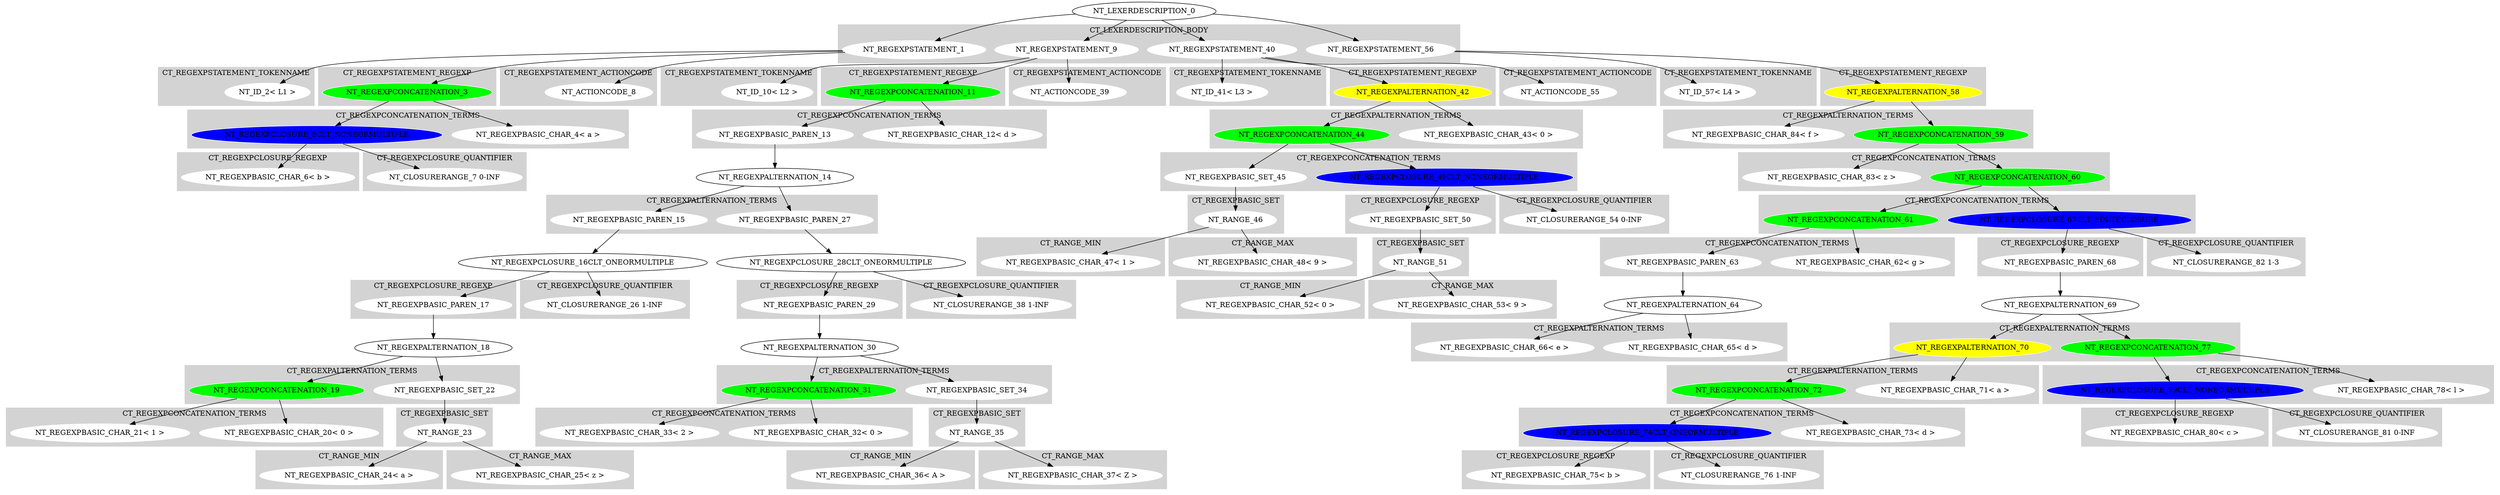digraph {

subgraph cluster0 {
 node [style=filled,color=white];
 style=filled;
 color=lightgrey;
 label = "CT_LEXERDESCRIPTION_BODY";

"NT_REGEXPSTATEMENT_1"
"NT_REGEXPSTATEMENT_9"
"NT_REGEXPSTATEMENT_40"
"NT_REGEXPSTATEMENT_56"
}
"NT_LEXERDESCRIPTION_0"->"NT_REGEXPSTATEMENT_1"
subgraph cluster1 {
 node [style=filled,color=white];
 style=filled;
 color=lightgrey;
 label = "CT_REGEXPSTATEMENT_TOKENNAME";

"NT_ID_2< L1 >"
}
subgraph cluster2 {
 node [style=filled,color=white];
 style=filled;
 color=lightgrey;
 label = "CT_REGEXPSTATEMENT_REGEXP";

"NT_REGEXPCONCATENATION_3"
 [fillcolor = green]
}
subgraph cluster3 {
 node [style=filled,color=white];
 style=filled;
 color=lightgrey;
 label = "CT_REGEXPSTATEMENT_ACTIONCODE";

"NT_ACTIONCODE_8"
}
subgraph cluster4 {
 node [style=filled,color=white];
 style=filled;
 color=lightgrey;
 label = "CT_REGEXPSTATEMENT_TOKENNAME";

}
"NT_REGEXPSTATEMENT_1"->"NT_ID_2< L1 >"
"NT_REGEXPSTATEMENT_1"->"NT_REGEXPCONCATENATION_3"
subgraph cluster5 {
 node [style=filled,color=white];
 style=filled;
 color=lightgrey;
 label = "CT_REGEXPCONCATENATION_TERMS";

"NT_REGEXPBASIC_CHAR_4< a >"
"NT_REGEXPCLOSURE_5CLT_NONEORMULTIPLE"
 [fillcolor = blue]
}
"NT_REGEXPCONCATENATION_3"->"NT_REGEXPBASIC_CHAR_4< a >"
"NT_REGEXPCONCATENATION_3"->"NT_REGEXPCLOSURE_5CLT_NONEORMULTIPLE"
subgraph cluster6 {
 node [style=filled,color=white];
 style=filled;
 color=lightgrey;
 label = "CT_REGEXPCLOSURE_REGEXP";

"NT_REGEXPBASIC_CHAR_6< b >"
}
subgraph cluster7 {
 node [style=filled,color=white];
 style=filled;
 color=lightgrey;
 label = "CT_REGEXPCLOSURE_QUANTIFIER";

"NT_CLOSURERANGE_7 0-INF"
}
"NT_REGEXPCLOSURE_5CLT_NONEORMULTIPLE"->"NT_REGEXPBASIC_CHAR_6< b >"
"NT_REGEXPCLOSURE_5CLT_NONEORMULTIPLE"->"NT_CLOSURERANGE_7 0-INF"
"NT_REGEXPSTATEMENT_1"->"NT_ACTIONCODE_8"
"NT_LEXERDESCRIPTION_0"->"NT_REGEXPSTATEMENT_9"
subgraph cluster8 {
 node [style=filled,color=white];
 style=filled;
 color=lightgrey;
 label = "CT_REGEXPSTATEMENT_TOKENNAME";

"NT_ID_10< L2 >"
}
subgraph cluster9 {
 node [style=filled,color=white];
 style=filled;
 color=lightgrey;
 label = "CT_REGEXPSTATEMENT_REGEXP";

"NT_REGEXPCONCATENATION_11"
 [fillcolor = green]
}
subgraph cluster10 {
 node [style=filled,color=white];
 style=filled;
 color=lightgrey;
 label = "CT_REGEXPSTATEMENT_ACTIONCODE";

"NT_ACTIONCODE_39"
}
subgraph cluster11 {
 node [style=filled,color=white];
 style=filled;
 color=lightgrey;
 label = "CT_REGEXPSTATEMENT_TOKENNAME";

}
"NT_REGEXPSTATEMENT_9"->"NT_ID_10< L2 >"
"NT_REGEXPSTATEMENT_9"->"NT_REGEXPCONCATENATION_11"
subgraph cluster12 {
 node [style=filled,color=white];
 style=filled;
 color=lightgrey;
 label = "CT_REGEXPCONCATENATION_TERMS";

"NT_REGEXPBASIC_CHAR_12< d >"
"NT_REGEXPBASIC_PAREN_13"
}
"NT_REGEXPCONCATENATION_11"->"NT_REGEXPBASIC_CHAR_12< d >"
"NT_REGEXPCONCATENATION_11"->"NT_REGEXPBASIC_PAREN_13"
subgraph cluster13 {
 node [style=filled,color=white];
 style=filled;
 color=lightgrey;
 label = "CT_RGEXPBASIC_PAREN";

}
"NT_REGEXPBASIC_PAREN_13"->"NT_REGEXPALTERNATION_14"
subgraph cluster14 {
 node [style=filled,color=white];
 style=filled;
 color=lightgrey;
 label = "CT_REGEXPALTERNATION_TERMS";

"NT_REGEXPBASIC_PAREN_15"
"NT_REGEXPBASIC_PAREN_27"
}
"NT_REGEXPALTERNATION_14"->"NT_REGEXPBASIC_PAREN_15"
subgraph cluster15 {
 node [style=filled,color=white];
 style=filled;
 color=lightgrey;
 label = "CT_RGEXPBASIC_PAREN";

}
"NT_REGEXPBASIC_PAREN_15"->"NT_REGEXPCLOSURE_16CLT_ONEORMULTIPLE"
subgraph cluster16 {
 node [style=filled,color=white];
 style=filled;
 color=lightgrey;
 label = "CT_REGEXPCLOSURE_REGEXP";

"NT_REGEXPBASIC_PAREN_17"
}
subgraph cluster17 {
 node [style=filled,color=white];
 style=filled;
 color=lightgrey;
 label = "CT_REGEXPCLOSURE_QUANTIFIER";

"NT_CLOSURERANGE_26 1-INF"
}
"NT_REGEXPCLOSURE_16CLT_ONEORMULTIPLE"->"NT_REGEXPBASIC_PAREN_17"
subgraph cluster18 {
 node [style=filled,color=white];
 style=filled;
 color=lightgrey;
 label = "CT_RGEXPBASIC_PAREN";

}
"NT_REGEXPBASIC_PAREN_17"->"NT_REGEXPALTERNATION_18"
subgraph cluster19 {
 node [style=filled,color=white];
 style=filled;
 color=lightgrey;
 label = "CT_REGEXPALTERNATION_TERMS";

"NT_REGEXPCONCATENATION_19"
 [fillcolor = green]"NT_REGEXPBASIC_SET_22"
}
"NT_REGEXPALTERNATION_18"->"NT_REGEXPCONCATENATION_19"
subgraph cluster20 {
 node [style=filled,color=white];
 style=filled;
 color=lightgrey;
 label = "CT_REGEXPCONCATENATION_TERMS";

"NT_REGEXPBASIC_CHAR_20< 0 >"
"NT_REGEXPBASIC_CHAR_21< 1 >"
}
"NT_REGEXPCONCATENATION_19"->"NT_REGEXPBASIC_CHAR_20< 0 >"
"NT_REGEXPCONCATENATION_19"->"NT_REGEXPBASIC_CHAR_21< 1 >"
"NT_REGEXPALTERNATION_18"->"NT_REGEXPBASIC_SET_22"
subgraph cluster21 {
 node [style=filled,color=white];
 style=filled;
 color=lightgrey;
 label = "CT_REGEXPBASIC_SET";

"NT_RANGE_23"
}
"NT_REGEXPBASIC_SET_22"->"NT_RANGE_23"
subgraph cluster22 {
 node [style=filled,color=white];
 style=filled;
 color=lightgrey;
 label = "CT_RANGE_MIN";

"NT_REGEXPBASIC_CHAR_24< a >"
}
subgraph cluster23 {
 node [style=filled,color=white];
 style=filled;
 color=lightgrey;
 label = "CT_RANGE_MAX";

"NT_REGEXPBASIC_CHAR_25< z >"
}
"NT_RANGE_23"->"NT_REGEXPBASIC_CHAR_24< a >"
"NT_RANGE_23"->"NT_REGEXPBASIC_CHAR_25< z >"
"NT_REGEXPCLOSURE_16CLT_ONEORMULTIPLE"->"NT_CLOSURERANGE_26 1-INF"
"NT_REGEXPALTERNATION_14"->"NT_REGEXPBASIC_PAREN_27"
subgraph cluster24 {
 node [style=filled,color=white];
 style=filled;
 color=lightgrey;
 label = "CT_RGEXPBASIC_PAREN";

}
"NT_REGEXPBASIC_PAREN_27"->"NT_REGEXPCLOSURE_28CLT_ONEORMULTIPLE"
subgraph cluster25 {
 node [style=filled,color=white];
 style=filled;
 color=lightgrey;
 label = "CT_REGEXPCLOSURE_REGEXP";

"NT_REGEXPBASIC_PAREN_29"
}
subgraph cluster26 {
 node [style=filled,color=white];
 style=filled;
 color=lightgrey;
 label = "CT_REGEXPCLOSURE_QUANTIFIER";

"NT_CLOSURERANGE_38 1-INF"
}
"NT_REGEXPCLOSURE_28CLT_ONEORMULTIPLE"->"NT_REGEXPBASIC_PAREN_29"
subgraph cluster27 {
 node [style=filled,color=white];
 style=filled;
 color=lightgrey;
 label = "CT_RGEXPBASIC_PAREN";

}
"NT_REGEXPBASIC_PAREN_29"->"NT_REGEXPALTERNATION_30"
subgraph cluster28 {
 node [style=filled,color=white];
 style=filled;
 color=lightgrey;
 label = "CT_REGEXPALTERNATION_TERMS";

"NT_REGEXPCONCATENATION_31"
 [fillcolor = green]"NT_REGEXPBASIC_SET_34"
}
"NT_REGEXPALTERNATION_30"->"NT_REGEXPCONCATENATION_31"
subgraph cluster29 {
 node [style=filled,color=white];
 style=filled;
 color=lightgrey;
 label = "CT_REGEXPCONCATENATION_TERMS";

"NT_REGEXPBASIC_CHAR_32< 0 >"
"NT_REGEXPBASIC_CHAR_33< 2 >"
}
"NT_REGEXPCONCATENATION_31"->"NT_REGEXPBASIC_CHAR_32< 0 >"
"NT_REGEXPCONCATENATION_31"->"NT_REGEXPBASIC_CHAR_33< 2 >"
"NT_REGEXPALTERNATION_30"->"NT_REGEXPBASIC_SET_34"
subgraph cluster30 {
 node [style=filled,color=white];
 style=filled;
 color=lightgrey;
 label = "CT_REGEXPBASIC_SET";

"NT_RANGE_35"
}
"NT_REGEXPBASIC_SET_34"->"NT_RANGE_35"
subgraph cluster31 {
 node [style=filled,color=white];
 style=filled;
 color=lightgrey;
 label = "CT_RANGE_MIN";

"NT_REGEXPBASIC_CHAR_36< A >"
}
subgraph cluster32 {
 node [style=filled,color=white];
 style=filled;
 color=lightgrey;
 label = "CT_RANGE_MAX";

"NT_REGEXPBASIC_CHAR_37< Z >"
}
"NT_RANGE_35"->"NT_REGEXPBASIC_CHAR_36< A >"
"NT_RANGE_35"->"NT_REGEXPBASIC_CHAR_37< Z >"
"NT_REGEXPCLOSURE_28CLT_ONEORMULTIPLE"->"NT_CLOSURERANGE_38 1-INF"
"NT_REGEXPSTATEMENT_9"->"NT_ACTIONCODE_39"
"NT_LEXERDESCRIPTION_0"->"NT_REGEXPSTATEMENT_40"
subgraph cluster33 {
 node [style=filled,color=white];
 style=filled;
 color=lightgrey;
 label = "CT_REGEXPSTATEMENT_TOKENNAME";

"NT_ID_41< L3 >"
}
subgraph cluster34 {
 node [style=filled,color=white];
 style=filled;
 color=lightgrey;
 label = "CT_REGEXPSTATEMENT_REGEXP";

"NT_REGEXPALTERNATION_42"
 [fillcolor = yellow]
}
subgraph cluster35 {
 node [style=filled,color=white];
 style=filled;
 color=lightgrey;
 label = "CT_REGEXPSTATEMENT_ACTIONCODE";

"NT_ACTIONCODE_55"
}
subgraph cluster36 {
 node [style=filled,color=white];
 style=filled;
 color=lightgrey;
 label = "CT_REGEXPSTATEMENT_TOKENNAME";

}
"NT_REGEXPSTATEMENT_40"->"NT_ID_41< L3 >"
"NT_REGEXPSTATEMENT_40"->"NT_REGEXPALTERNATION_42"
subgraph cluster37 {
 node [style=filled,color=white];
 style=filled;
 color=lightgrey;
 label = "CT_REGEXPALTERNATION_TERMS";

"NT_REGEXPBASIC_CHAR_43< 0 >"
"NT_REGEXPCONCATENATION_44"
 [fillcolor = green]}
"NT_REGEXPALTERNATION_42"->"NT_REGEXPBASIC_CHAR_43< 0 >"
"NT_REGEXPALTERNATION_42"->"NT_REGEXPCONCATENATION_44"
subgraph cluster38 {
 node [style=filled,color=white];
 style=filled;
 color=lightgrey;
 label = "CT_REGEXPCONCATENATION_TERMS";

"NT_REGEXPBASIC_SET_45"
"NT_REGEXPCLOSURE_49CLT_NONEORMULTIPLE"
 [fillcolor = blue]
}
"NT_REGEXPCONCATENATION_44"->"NT_REGEXPBASIC_SET_45"
subgraph cluster39 {
 node [style=filled,color=white];
 style=filled;
 color=lightgrey;
 label = "CT_REGEXPBASIC_SET";

"NT_RANGE_46"
}
"NT_REGEXPBASIC_SET_45"->"NT_RANGE_46"
subgraph cluster40 {
 node [style=filled,color=white];
 style=filled;
 color=lightgrey;
 label = "CT_RANGE_MIN";

"NT_REGEXPBASIC_CHAR_47< 1 >"
}
subgraph cluster41 {
 node [style=filled,color=white];
 style=filled;
 color=lightgrey;
 label = "CT_RANGE_MAX";

"NT_REGEXPBASIC_CHAR_48< 9 >"
}
"NT_RANGE_46"->"NT_REGEXPBASIC_CHAR_47< 1 >"
"NT_RANGE_46"->"NT_REGEXPBASIC_CHAR_48< 9 >"
"NT_REGEXPCONCATENATION_44"->"NT_REGEXPCLOSURE_49CLT_NONEORMULTIPLE"
subgraph cluster42 {
 node [style=filled,color=white];
 style=filled;
 color=lightgrey;
 label = "CT_REGEXPCLOSURE_REGEXP";

"NT_REGEXPBASIC_SET_50"
}
subgraph cluster43 {
 node [style=filled,color=white];
 style=filled;
 color=lightgrey;
 label = "CT_REGEXPCLOSURE_QUANTIFIER";

"NT_CLOSURERANGE_54 0-INF"
}
"NT_REGEXPCLOSURE_49CLT_NONEORMULTIPLE"->"NT_REGEXPBASIC_SET_50"
subgraph cluster44 {
 node [style=filled,color=white];
 style=filled;
 color=lightgrey;
 label = "CT_REGEXPBASIC_SET";

"NT_RANGE_51"
}
"NT_REGEXPBASIC_SET_50"->"NT_RANGE_51"
subgraph cluster45 {
 node [style=filled,color=white];
 style=filled;
 color=lightgrey;
 label = "CT_RANGE_MIN";

"NT_REGEXPBASIC_CHAR_52< 0 >"
}
subgraph cluster46 {
 node [style=filled,color=white];
 style=filled;
 color=lightgrey;
 label = "CT_RANGE_MAX";

"NT_REGEXPBASIC_CHAR_53< 9 >"
}
"NT_RANGE_51"->"NT_REGEXPBASIC_CHAR_52< 0 >"
"NT_RANGE_51"->"NT_REGEXPBASIC_CHAR_53< 9 >"
"NT_REGEXPCLOSURE_49CLT_NONEORMULTIPLE"->"NT_CLOSURERANGE_54 0-INF"
"NT_REGEXPSTATEMENT_40"->"NT_ACTIONCODE_55"
"NT_LEXERDESCRIPTION_0"->"NT_REGEXPSTATEMENT_56"
subgraph cluster47 {
 node [style=filled,color=white];
 style=filled;
 color=lightgrey;
 label = "CT_REGEXPSTATEMENT_TOKENNAME";

"NT_ID_57< L4 >"
}
subgraph cluster48 {
 node [style=filled,color=white];
 style=filled;
 color=lightgrey;
 label = "CT_REGEXPSTATEMENT_REGEXP";

"NT_REGEXPALTERNATION_58"
 [fillcolor = yellow]
}
subgraph cluster49 {
 node [style=filled,color=white];
 style=filled;
 color=lightgrey;
 label = "CT_REGEXPSTATEMENT_TOKENNAME";

}
"NT_REGEXPSTATEMENT_56"->"NT_ID_57< L4 >"
"NT_REGEXPSTATEMENT_56"->"NT_REGEXPALTERNATION_58"
subgraph cluster50 {
 node [style=filled,color=white];
 style=filled;
 color=lightgrey;
 label = "CT_REGEXPALTERNATION_TERMS";

"NT_REGEXPCONCATENATION_59"
 [fillcolor = green]"NT_REGEXPBASIC_CHAR_84< f >"
}
"NT_REGEXPALTERNATION_58"->"NT_REGEXPCONCATENATION_59"
subgraph cluster51 {
 node [style=filled,color=white];
 style=filled;
 color=lightgrey;
 label = "CT_REGEXPCONCATENATION_TERMS";

"NT_REGEXPCONCATENATION_60"
 [fillcolor = green]
"NT_REGEXPBASIC_CHAR_83< z >"
}
"NT_REGEXPCONCATENATION_59"->"NT_REGEXPCONCATENATION_60"
subgraph cluster52 {
 node [style=filled,color=white];
 style=filled;
 color=lightgrey;
 label = "CT_REGEXPCONCATENATION_TERMS";

"NT_REGEXPCONCATENATION_61"
 [fillcolor = green]
"NT_REGEXPCLOSURE_67CLT_FINITECLOSURE"
 [fillcolor = blue]
}
"NT_REGEXPCONCATENATION_60"->"NT_REGEXPCONCATENATION_61"
subgraph cluster53 {
 node [style=filled,color=white];
 style=filled;
 color=lightgrey;
 label = "CT_REGEXPCONCATENATION_TERMS";

"NT_REGEXPBASIC_CHAR_62< g >"
"NT_REGEXPBASIC_PAREN_63"
}
"NT_REGEXPCONCATENATION_61"->"NT_REGEXPBASIC_CHAR_62< g >"
"NT_REGEXPCONCATENATION_61"->"NT_REGEXPBASIC_PAREN_63"
subgraph cluster54 {
 node [style=filled,color=white];
 style=filled;
 color=lightgrey;
 label = "CT_RGEXPBASIC_PAREN";

}
"NT_REGEXPBASIC_PAREN_63"->"NT_REGEXPALTERNATION_64"
subgraph cluster55 {
 node [style=filled,color=white];
 style=filled;
 color=lightgrey;
 label = "CT_REGEXPALTERNATION_TERMS";

"NT_REGEXPBASIC_CHAR_65< d >"
"NT_REGEXPBASIC_CHAR_66< e >"
}
"NT_REGEXPALTERNATION_64"->"NT_REGEXPBASIC_CHAR_65< d >"
"NT_REGEXPALTERNATION_64"->"NT_REGEXPBASIC_CHAR_66< e >"
"NT_REGEXPCONCATENATION_60"->"NT_REGEXPCLOSURE_67CLT_FINITECLOSURE"
subgraph cluster56 {
 node [style=filled,color=white];
 style=filled;
 color=lightgrey;
 label = "CT_REGEXPCLOSURE_REGEXP";

"NT_REGEXPBASIC_PAREN_68"
}
subgraph cluster57 {
 node [style=filled,color=white];
 style=filled;
 color=lightgrey;
 label = "CT_REGEXPCLOSURE_QUANTIFIER";

"NT_CLOSURERANGE_82 1-3"
}
"NT_REGEXPCLOSURE_67CLT_FINITECLOSURE"->"NT_REGEXPBASIC_PAREN_68"
subgraph cluster58 {
 node [style=filled,color=white];
 style=filled;
 color=lightgrey;
 label = "CT_RGEXPBASIC_PAREN";

}
"NT_REGEXPBASIC_PAREN_68"->"NT_REGEXPALTERNATION_69"
subgraph cluster59 {
 node [style=filled,color=white];
 style=filled;
 color=lightgrey;
 label = "CT_REGEXPALTERNATION_TERMS";

"NT_REGEXPALTERNATION_70"
 [fillcolor = yellow]"NT_REGEXPCONCATENATION_77"
 [fillcolor = green]}
"NT_REGEXPALTERNATION_69"->"NT_REGEXPALTERNATION_70"
subgraph cluster60 {
 node [style=filled,color=white];
 style=filled;
 color=lightgrey;
 label = "CT_REGEXPALTERNATION_TERMS";

"NT_REGEXPBASIC_CHAR_71< a >"
"NT_REGEXPCONCATENATION_72"
 [fillcolor = green]}
"NT_REGEXPALTERNATION_70"->"NT_REGEXPBASIC_CHAR_71< a >"
"NT_REGEXPALTERNATION_70"->"NT_REGEXPCONCATENATION_72"
subgraph cluster61 {
 node [style=filled,color=white];
 style=filled;
 color=lightgrey;
 label = "CT_REGEXPCONCATENATION_TERMS";

"NT_REGEXPBASIC_CHAR_73< d >"
"NT_REGEXPCLOSURE_74CLT_ONEORMULTIPLE"
 [fillcolor = blue]
}
"NT_REGEXPCONCATENATION_72"->"NT_REGEXPBASIC_CHAR_73< d >"
"NT_REGEXPCONCATENATION_72"->"NT_REGEXPCLOSURE_74CLT_ONEORMULTIPLE"
subgraph cluster62 {
 node [style=filled,color=white];
 style=filled;
 color=lightgrey;
 label = "CT_REGEXPCLOSURE_REGEXP";

"NT_REGEXPBASIC_CHAR_75< b >"
}
subgraph cluster63 {
 node [style=filled,color=white];
 style=filled;
 color=lightgrey;
 label = "CT_REGEXPCLOSURE_QUANTIFIER";

"NT_CLOSURERANGE_76 1-INF"
}
"NT_REGEXPCLOSURE_74CLT_ONEORMULTIPLE"->"NT_REGEXPBASIC_CHAR_75< b >"
"NT_REGEXPCLOSURE_74CLT_ONEORMULTIPLE"->"NT_CLOSURERANGE_76 1-INF"
"NT_REGEXPALTERNATION_69"->"NT_REGEXPCONCATENATION_77"
subgraph cluster64 {
 node [style=filled,color=white];
 style=filled;
 color=lightgrey;
 label = "CT_REGEXPCONCATENATION_TERMS";

"NT_REGEXPBASIC_CHAR_78< l >"
"NT_REGEXPCLOSURE_79CLT_NONEORMULTIPLE"
 [fillcolor = blue]
}
"NT_REGEXPCONCATENATION_77"->"NT_REGEXPBASIC_CHAR_78< l >"
"NT_REGEXPCONCATENATION_77"->"NT_REGEXPCLOSURE_79CLT_NONEORMULTIPLE"
subgraph cluster65 {
 node [style=filled,color=white];
 style=filled;
 color=lightgrey;
 label = "CT_REGEXPCLOSURE_REGEXP";

"NT_REGEXPBASIC_CHAR_80< c >"
}
subgraph cluster66 {
 node [style=filled,color=white];
 style=filled;
 color=lightgrey;
 label = "CT_REGEXPCLOSURE_QUANTIFIER";

"NT_CLOSURERANGE_81 0-INF"
}
"NT_REGEXPCLOSURE_79CLT_NONEORMULTIPLE"->"NT_REGEXPBASIC_CHAR_80< c >"
"NT_REGEXPCLOSURE_79CLT_NONEORMULTIPLE"->"NT_CLOSURERANGE_81 0-INF"
"NT_REGEXPCLOSURE_67CLT_FINITECLOSURE"->"NT_CLOSURERANGE_82 1-3"
"NT_REGEXPCONCATENATION_59"->"NT_REGEXPBASIC_CHAR_83< z >"
"NT_REGEXPALTERNATION_58"->"NT_REGEXPBASIC_CHAR_84< f >"
}
